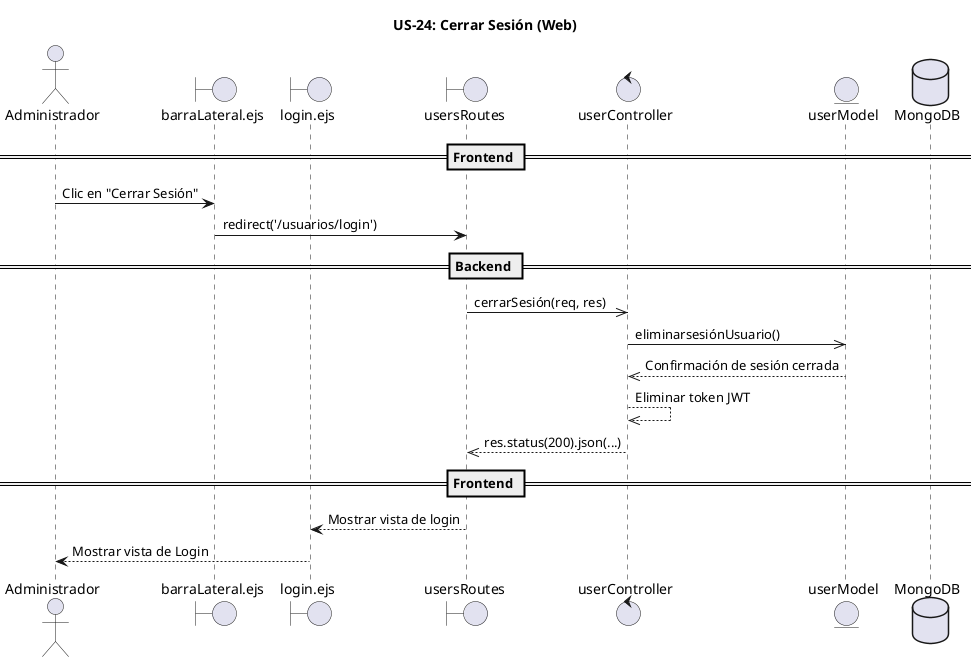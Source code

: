 @startuml
title US-24: Cerrar Sesión (Web)

actor Administrador

boundary "barraLateral.ejs" as VistaBarraLateral
boundary "login.ejs" as VistaLogin
boundary "usersRoutes" as Router
control "userController" as Controller
entity "userModel" as Modelo
database "MongoDB" as DB

== Frontend ==
Administrador -> VistaBarraLateral : Clic en "Cerrar Sesión"
VistaBarraLateral -> Router : redirect('/usuarios/login')

 
== Backend ==
Router ->> Controller : cerrarSesión(req, res)
Controller ->> Modelo: eliminarsesiónUsuario()

Modelo -->> Controller : Confirmación de sesión cerrada
Controller -->> Controller: Eliminar token JWT

Controller -->> Router : res.status(200).json(...)

== Frontend ==
Router --> VistaLogin: Mostrar vista de login

VistaLogin --> Administrador : Mostrar vista de Login

@enduml